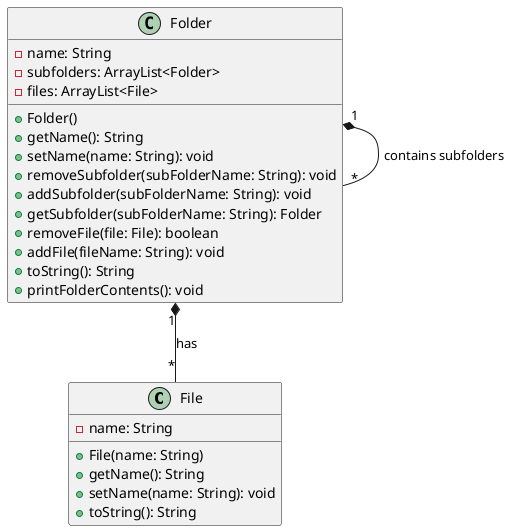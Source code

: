 @startuml

class File {
  - name: String

  + File(name: String)
  + getName(): String
  + setName(name: String): void
  + toString(): String
}

class Folder {
  - name: String
  - subfolders: ArrayList<Folder>
  - files: ArrayList<File>

  + Folder()
  + getName(): String
  + setName(name: String): void
  + removeSubfolder(subFolderName: String): void
  + addSubfolder(subFolderName: String): void
  + getSubfolder(subFolderName: String): Folder
  + removeFile(file: File): boolean
  + addFile(fileName: String): void
  + toString(): String
  + printFolderContents(): void
}

Folder "1" *-- "*" Folder : contains subfolders
Folder "1" *-- "*" File : has

@enduml
